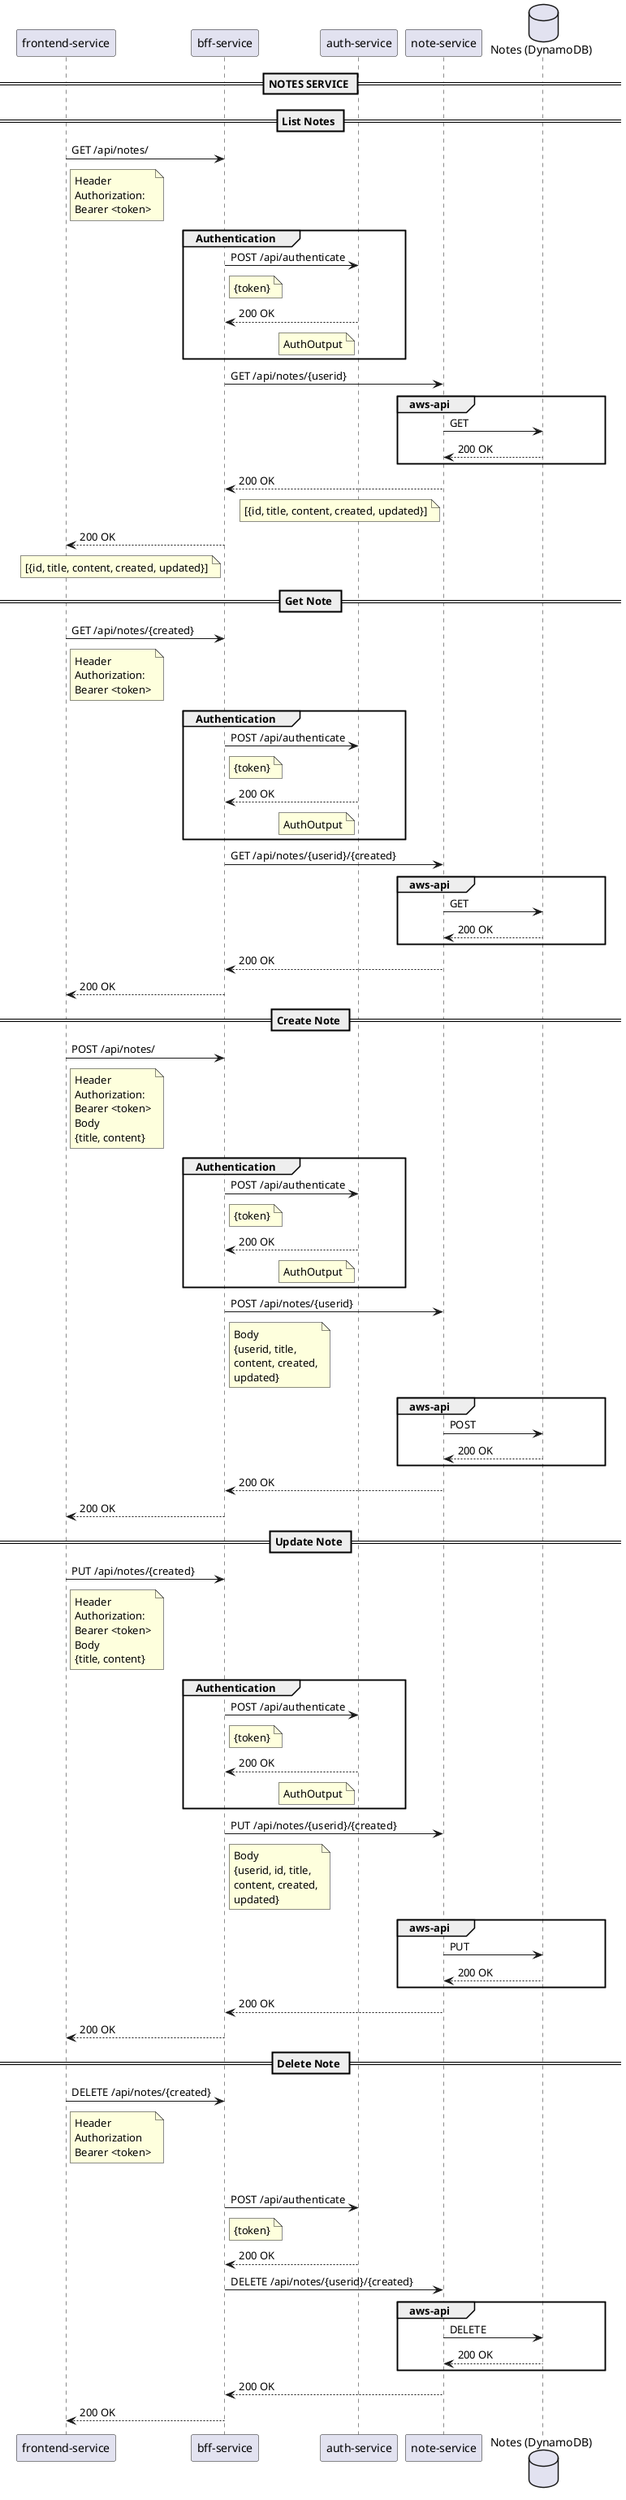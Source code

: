 @startuml

participant "frontend-service" as front
participant "bff-service" as bff
participant "auth-service" as auth
participant "note-service" as notes
database "Notes (DynamoDB)" as dynamodb

== NOTES SERVICE ==
== List Notes ==

front -> bff: GET /api/notes/
note right of front
    Header
    Authorization:
    Bearer <token>
end note

group Authentication
    bff -> auth: POST /api/authenticate
    note right of bff: {token}

    auth --> bff: 200 OK
    note left of auth: AuthOutput
end

bff -> notes: GET /api/notes/{userid}

group aws-api
    notes -> dynamodb: GET
    dynamodb --> notes: 200 OK
end

notes --> bff: 200 OK
note left of notes
    [{id, title, content, created, updated}]
end note

bff --> front: 200 OK
note left of bff
    [{id, title, content, created, updated}]
end note

== Get Note ==
front -> bff: GET /api/notes/{created}
note right of front
    Header
    Authorization:
    Bearer <token>
end note

group Authentication
    bff -> auth: POST /api/authenticate
    note right of bff: {token}

    auth --> bff: 200 OK
    note left of auth: AuthOutput
end

bff -> notes: GET /api/notes/{userid}/{created}

group aws-api
    notes -> dynamodb: GET
    dynamodb --> notes: 200 OK
end

notes --> bff: 200 OK

bff --> front: 200 OK

== Create Note ==
front -> bff: POST /api/notes/
note right of front
    Header
    Authorization:
    Bearer <token>
    Body
    {title, content}
end note

group Authentication
    bff -> auth: POST /api/authenticate
    note right of bff: {token}

    auth --> bff: 200 OK
    note left of auth: AuthOutput
end

bff -> notes: POST /api/notes/{userid}
note right of bff
    Body
    {userid, title,
    content, created,
    updated}
end note

group aws-api
    notes -> dynamodb: POST
    dynamodb --> notes: 200 OK
end

notes --> bff: 200 OK

bff --> front: 200 OK

== Update Note ==

front -> bff: PUT /api/notes/{created}
note right of front
    Header
    Authorization:
    Bearer <token>
    Body
    {title, content}
end note

group Authentication
    bff -> auth: POST /api/authenticate
    note right of bff: {token}

    auth --> bff: 200 OK
    note left of auth: AuthOutput
end

bff -> notes: PUT /api/notes/{userid}/{created}
note right of bff
    Body
    {userid, id, title,
    content, created,
    updated}
end note

group aws-api
    notes -> dynamodb: PUT
    dynamodb --> notes: 200 OK
end

notes --> bff: 200 OK

bff --> front: 200 OK

== Delete Note ==

front -> bff: DELETE /api/notes/{created}
note right of front
    Header
    Authorization
    Bearer <token>
end note

group Authentication
    bff -> auth: POST /api/authenticate
    note right of bff: {token}

    auth --> bff: 200 OK

    bff -> notes: DELETE /api/notes/{userid}/{created}

    group aws-api
        notes -> dynamodb: DELETE
        dynamodb --> notes: 200 OK
    end

    notes --> bff: 200 OK

    bff --> front: 200 OK

    @enduml